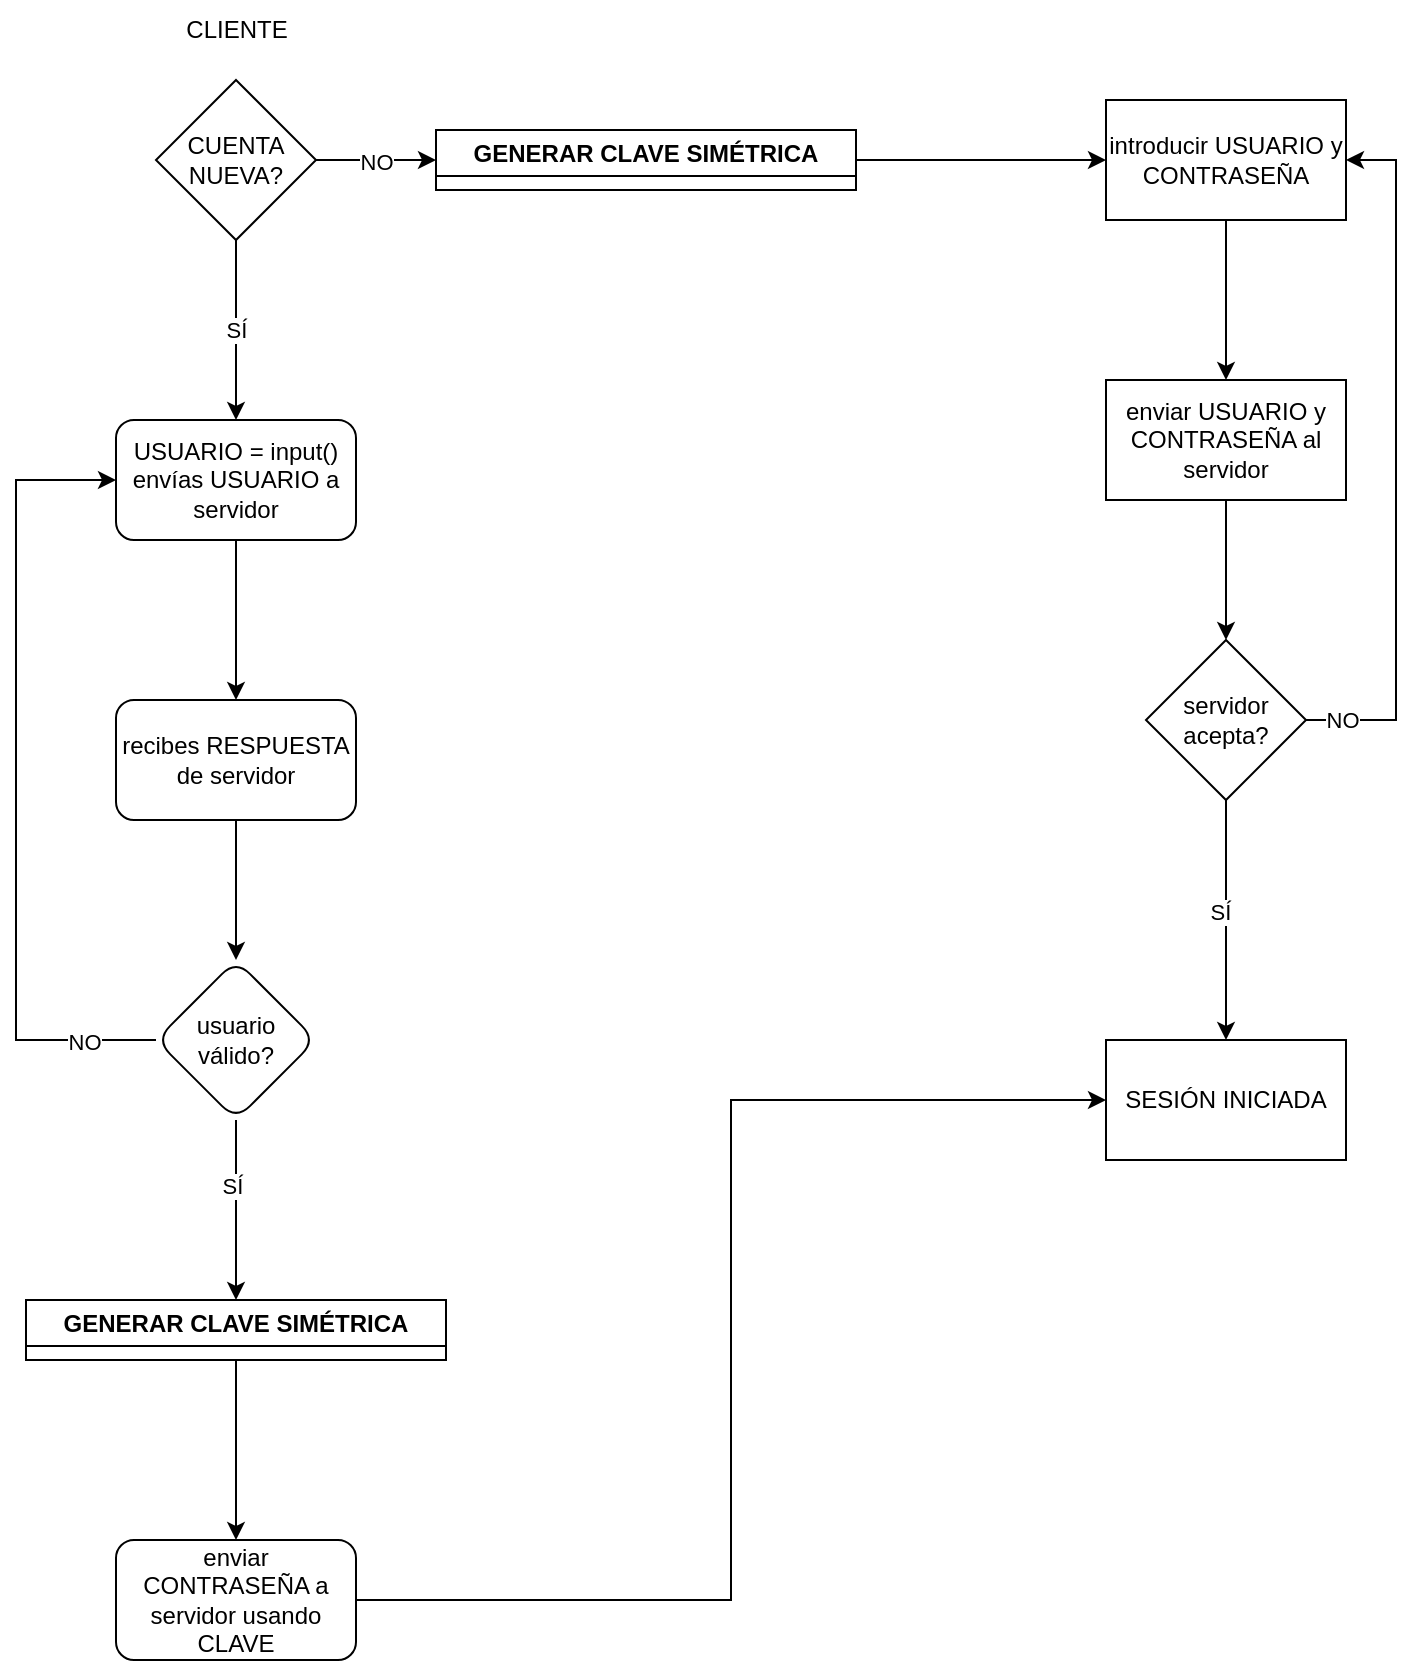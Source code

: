 <mxfile version="22.0.0" type="github">
  <diagram id="C5RBs43oDa-KdzZeNtuy" name="Page-1">
    <mxGraphModel dx="1174" dy="682" grid="1" gridSize="10" guides="1" tooltips="1" connect="1" arrows="1" fold="1" page="1" pageScale="1" pageWidth="827" pageHeight="1169" math="0" shadow="0">
      <root>
        <mxCell id="WIyWlLk6GJQsqaUBKTNV-0" />
        <mxCell id="WIyWlLk6GJQsqaUBKTNV-1" parent="WIyWlLk6GJQsqaUBKTNV-0" />
        <mxCell id="xI0BXQAsPgEZDhIt_W3Y-33" value="CLIENTE" style="text;html=1;align=center;verticalAlign=middle;resizable=0;points=[];autosize=1;strokeColor=none;fillColor=none;" vertex="1" parent="WIyWlLk6GJQsqaUBKTNV-1">
          <mxGeometry x="195" y="70" width="70" height="30" as="geometry" />
        </mxCell>
        <mxCell id="xI0BXQAsPgEZDhIt_W3Y-40" value="SÍ" style="edgeStyle=orthogonalEdgeStyle;rounded=0;orthogonalLoop=1;jettySize=auto;html=1;" edge="1" parent="WIyWlLk6GJQsqaUBKTNV-1" source="xI0BXQAsPgEZDhIt_W3Y-35" target="xI0BXQAsPgEZDhIt_W3Y-39">
          <mxGeometry relative="1" as="geometry" />
        </mxCell>
        <mxCell id="xI0BXQAsPgEZDhIt_W3Y-64" value="NO" style="edgeStyle=orthogonalEdgeStyle;rounded=0;orthogonalLoop=1;jettySize=auto;html=1;" edge="1" parent="WIyWlLk6GJQsqaUBKTNV-1" source="xI0BXQAsPgEZDhIt_W3Y-35">
          <mxGeometry relative="1" as="geometry">
            <mxPoint x="330" y="150" as="targetPoint" />
          </mxGeometry>
        </mxCell>
        <mxCell id="xI0BXQAsPgEZDhIt_W3Y-35" value="CUENTA NUEVA?" style="rhombus;whiteSpace=wrap;html=1;" vertex="1" parent="WIyWlLk6GJQsqaUBKTNV-1">
          <mxGeometry x="190" y="110" width="80" height="80" as="geometry" />
        </mxCell>
        <mxCell id="xI0BXQAsPgEZDhIt_W3Y-46" value="" style="edgeStyle=orthogonalEdgeStyle;rounded=0;orthogonalLoop=1;jettySize=auto;html=1;" edge="1" parent="WIyWlLk6GJQsqaUBKTNV-1" source="xI0BXQAsPgEZDhIt_W3Y-39" target="xI0BXQAsPgEZDhIt_W3Y-45">
          <mxGeometry relative="1" as="geometry" />
        </mxCell>
        <mxCell id="xI0BXQAsPgEZDhIt_W3Y-39" value="USUARIO = input()&lt;br&gt;envías USUARIO a servidor" style="rounded=1;whiteSpace=wrap;html=1;" vertex="1" parent="WIyWlLk6GJQsqaUBKTNV-1">
          <mxGeometry x="170" y="280" width="120" height="60" as="geometry" />
        </mxCell>
        <mxCell id="xI0BXQAsPgEZDhIt_W3Y-48" value="" style="edgeStyle=orthogonalEdgeStyle;rounded=0;orthogonalLoop=1;jettySize=auto;html=1;" edge="1" parent="WIyWlLk6GJQsqaUBKTNV-1" source="xI0BXQAsPgEZDhIt_W3Y-45" target="xI0BXQAsPgEZDhIt_W3Y-47">
          <mxGeometry relative="1" as="geometry" />
        </mxCell>
        <mxCell id="xI0BXQAsPgEZDhIt_W3Y-45" value="recibes RESPUESTA de servidor" style="whiteSpace=wrap;html=1;rounded=1;" vertex="1" parent="WIyWlLk6GJQsqaUBKTNV-1">
          <mxGeometry x="170" y="420" width="120" height="60" as="geometry" />
        </mxCell>
        <mxCell id="xI0BXQAsPgEZDhIt_W3Y-52" style="edgeStyle=orthogonalEdgeStyle;rounded=0;orthogonalLoop=1;jettySize=auto;html=1;entryX=0;entryY=0.5;entryDx=0;entryDy=0;" edge="1" parent="WIyWlLk6GJQsqaUBKTNV-1" source="xI0BXQAsPgEZDhIt_W3Y-47" target="xI0BXQAsPgEZDhIt_W3Y-39">
          <mxGeometry relative="1" as="geometry">
            <Array as="points">
              <mxPoint x="120" y="590" />
              <mxPoint x="120" y="310" />
            </Array>
          </mxGeometry>
        </mxCell>
        <mxCell id="xI0BXQAsPgEZDhIt_W3Y-53" value="NO" style="edgeLabel;html=1;align=center;verticalAlign=middle;resizable=0;points=[];" vertex="1" connectable="0" parent="xI0BXQAsPgEZDhIt_W3Y-52">
          <mxGeometry x="-0.82" y="1" relative="1" as="geometry">
            <mxPoint as="offset" />
          </mxGeometry>
        </mxCell>
        <mxCell id="xI0BXQAsPgEZDhIt_W3Y-55" value="" style="edgeStyle=orthogonalEdgeStyle;rounded=0;orthogonalLoop=1;jettySize=auto;html=1;entryX=0.5;entryY=0;entryDx=0;entryDy=0;" edge="1" parent="WIyWlLk6GJQsqaUBKTNV-1" source="xI0BXQAsPgEZDhIt_W3Y-47" target="xI0BXQAsPgEZDhIt_W3Y-66">
          <mxGeometry relative="1" as="geometry">
            <mxPoint x="230" y="720" as="targetPoint" />
          </mxGeometry>
        </mxCell>
        <mxCell id="xI0BXQAsPgEZDhIt_W3Y-62" value="SÍ" style="edgeLabel;html=1;align=center;verticalAlign=middle;resizable=0;points=[];" vertex="1" connectable="0" parent="xI0BXQAsPgEZDhIt_W3Y-55">
          <mxGeometry x="-0.267" y="-2" relative="1" as="geometry">
            <mxPoint as="offset" />
          </mxGeometry>
        </mxCell>
        <mxCell id="xI0BXQAsPgEZDhIt_W3Y-47" value="usuario válido?" style="rhombus;whiteSpace=wrap;html=1;rounded=1;" vertex="1" parent="WIyWlLk6GJQsqaUBKTNV-1">
          <mxGeometry x="190" y="550" width="80" height="80" as="geometry" />
        </mxCell>
        <mxCell id="xI0BXQAsPgEZDhIt_W3Y-61" value="" style="edgeStyle=orthogonalEdgeStyle;rounded=0;orthogonalLoop=1;jettySize=auto;html=1;exitX=0.5;exitY=1;exitDx=0;exitDy=0;" edge="1" parent="WIyWlLk6GJQsqaUBKTNV-1" source="xI0BXQAsPgEZDhIt_W3Y-66" target="xI0BXQAsPgEZDhIt_W3Y-60">
          <mxGeometry relative="1" as="geometry">
            <mxPoint x="230" y="750" as="sourcePoint" />
          </mxGeometry>
        </mxCell>
        <mxCell id="xI0BXQAsPgEZDhIt_W3Y-94" style="edgeStyle=orthogonalEdgeStyle;rounded=0;orthogonalLoop=1;jettySize=auto;html=1;entryX=0;entryY=0.5;entryDx=0;entryDy=0;" edge="1" parent="WIyWlLk6GJQsqaUBKTNV-1" source="xI0BXQAsPgEZDhIt_W3Y-60" target="xI0BXQAsPgEZDhIt_W3Y-91">
          <mxGeometry relative="1" as="geometry" />
        </mxCell>
        <mxCell id="xI0BXQAsPgEZDhIt_W3Y-60" value="enviar CONTRASEÑA a servidor usando CLAVE" style="whiteSpace=wrap;html=1;rounded=1;" vertex="1" parent="WIyWlLk6GJQsqaUBKTNV-1">
          <mxGeometry x="170" y="840" width="120" height="60" as="geometry" />
        </mxCell>
        <mxCell id="xI0BXQAsPgEZDhIt_W3Y-66" value="GENERAR CLAVE SIMÉTRICA" style="swimlane;whiteSpace=wrap;html=1;" vertex="1" collapsed="1" parent="WIyWlLk6GJQsqaUBKTNV-1">
          <mxGeometry x="125" y="720" width="210" height="30" as="geometry">
            <mxRectangle x="125" y="720" width="380" height="460" as="alternateBounds" />
          </mxGeometry>
        </mxCell>
        <mxCell id="xI0BXQAsPgEZDhIt_W3Y-68" value="generas CLAVE__SIMÉTRICA&lt;br&gt;encripta CLAVE_SIMETRICA&lt;br&gt;usando RESPUESTA&lt;br&gt;envías CLAVE_SIMÉTRICA encriptada" style="whiteSpace=wrap;html=1;rounded=1;" vertex="1" parent="xI0BXQAsPgEZDhIt_W3Y-66">
          <mxGeometry x="100" y="50" width="180" height="90" as="geometry" />
        </mxCell>
        <mxCell id="xI0BXQAsPgEZDhIt_W3Y-70" value="esperar a confirmación de servidor" style="whiteSpace=wrap;html=1;rounded=1;" vertex="1" parent="xI0BXQAsPgEZDhIt_W3Y-66">
          <mxGeometry x="130" y="190" width="120" height="60" as="geometry" />
        </mxCell>
        <mxCell id="xI0BXQAsPgEZDhIt_W3Y-67" value="" style="edgeStyle=orthogonalEdgeStyle;rounded=0;orthogonalLoop=1;jettySize=auto;html=1;" edge="1" parent="xI0BXQAsPgEZDhIt_W3Y-66" source="xI0BXQAsPgEZDhIt_W3Y-68" target="xI0BXQAsPgEZDhIt_W3Y-70">
          <mxGeometry relative="1" as="geometry" />
        </mxCell>
        <mxCell id="xI0BXQAsPgEZDhIt_W3Y-71" value="generar CONTRASEÑA" style="whiteSpace=wrap;html=1;rounded=1;" vertex="1" parent="xI0BXQAsPgEZDhIt_W3Y-66">
          <mxGeometry x="130" y="330" width="120" height="60" as="geometry" />
        </mxCell>
        <mxCell id="xI0BXQAsPgEZDhIt_W3Y-69" value="" style="edgeStyle=orthogonalEdgeStyle;rounded=0;orthogonalLoop=1;jettySize=auto;html=1;" edge="1" parent="xI0BXQAsPgEZDhIt_W3Y-66" source="xI0BXQAsPgEZDhIt_W3Y-70" target="xI0BXQAsPgEZDhIt_W3Y-71">
          <mxGeometry relative="1" as="geometry" />
        </mxCell>
        <mxCell id="xI0BXQAsPgEZDhIt_W3Y-84" value="" style="edgeStyle=orthogonalEdgeStyle;rounded=0;orthogonalLoop=1;jettySize=auto;html=1;" edge="1" parent="WIyWlLk6GJQsqaUBKTNV-1" source="xI0BXQAsPgEZDhIt_W3Y-73" target="xI0BXQAsPgEZDhIt_W3Y-83">
          <mxGeometry relative="1" as="geometry" />
        </mxCell>
        <mxCell id="xI0BXQAsPgEZDhIt_W3Y-73" value="GENERAR CLAVE SIMÉTRICA" style="swimlane;whiteSpace=wrap;html=1;" vertex="1" collapsed="1" parent="WIyWlLk6GJQsqaUBKTNV-1">
          <mxGeometry x="330" y="135" width="210" height="30" as="geometry">
            <mxRectangle x="400" y="740" width="380" height="460" as="alternateBounds" />
          </mxGeometry>
        </mxCell>
        <mxCell id="xI0BXQAsPgEZDhIt_W3Y-74" value="generas CLAVE__SIMÉTRICA&lt;br&gt;encripta CLAVE_SIMETRICA&lt;br&gt;usando RESPUESTA&lt;br&gt;envías CLAVE_SIMÉTRICA encriptada" style="whiteSpace=wrap;html=1;rounded=1;" vertex="1" parent="xI0BXQAsPgEZDhIt_W3Y-73">
          <mxGeometry x="100" y="50" width="180" height="90" as="geometry" />
        </mxCell>
        <mxCell id="xI0BXQAsPgEZDhIt_W3Y-75" value="esperar a confirmación de servidor" style="whiteSpace=wrap;html=1;rounded=1;" vertex="1" parent="xI0BXQAsPgEZDhIt_W3Y-73">
          <mxGeometry x="130" y="190" width="120" height="60" as="geometry" />
        </mxCell>
        <mxCell id="xI0BXQAsPgEZDhIt_W3Y-76" value="" style="edgeStyle=orthogonalEdgeStyle;rounded=0;orthogonalLoop=1;jettySize=auto;html=1;" edge="1" parent="xI0BXQAsPgEZDhIt_W3Y-73" source="xI0BXQAsPgEZDhIt_W3Y-74" target="xI0BXQAsPgEZDhIt_W3Y-75">
          <mxGeometry relative="1" as="geometry" />
        </mxCell>
        <mxCell id="xI0BXQAsPgEZDhIt_W3Y-77" value="generar CONTRASEÑA" style="whiteSpace=wrap;html=1;rounded=1;" vertex="1" parent="xI0BXQAsPgEZDhIt_W3Y-73">
          <mxGeometry x="130" y="330" width="120" height="60" as="geometry" />
        </mxCell>
        <mxCell id="xI0BXQAsPgEZDhIt_W3Y-78" value="" style="edgeStyle=orthogonalEdgeStyle;rounded=0;orthogonalLoop=1;jettySize=auto;html=1;" edge="1" parent="xI0BXQAsPgEZDhIt_W3Y-73" source="xI0BXQAsPgEZDhIt_W3Y-75" target="xI0BXQAsPgEZDhIt_W3Y-77">
          <mxGeometry relative="1" as="geometry" />
        </mxCell>
        <mxCell id="xI0BXQAsPgEZDhIt_W3Y-86" value="" style="edgeStyle=orthogonalEdgeStyle;rounded=0;orthogonalLoop=1;jettySize=auto;html=1;" edge="1" parent="WIyWlLk6GJQsqaUBKTNV-1" source="xI0BXQAsPgEZDhIt_W3Y-83" target="xI0BXQAsPgEZDhIt_W3Y-85">
          <mxGeometry relative="1" as="geometry" />
        </mxCell>
        <mxCell id="xI0BXQAsPgEZDhIt_W3Y-83" value="&lt;span style=&quot;font-weight: normal;&quot;&gt;introducir USUARIO y CONTRASEÑA&lt;/span&gt;" style="whiteSpace=wrap;html=1;fontStyle=1;startSize=23;" vertex="1" parent="WIyWlLk6GJQsqaUBKTNV-1">
          <mxGeometry x="665" y="120" width="120" height="60" as="geometry" />
        </mxCell>
        <mxCell id="xI0BXQAsPgEZDhIt_W3Y-88" value="" style="edgeStyle=orthogonalEdgeStyle;rounded=0;orthogonalLoop=1;jettySize=auto;html=1;" edge="1" parent="WIyWlLk6GJQsqaUBKTNV-1" source="xI0BXQAsPgEZDhIt_W3Y-85" target="xI0BXQAsPgEZDhIt_W3Y-87">
          <mxGeometry relative="1" as="geometry" />
        </mxCell>
        <mxCell id="xI0BXQAsPgEZDhIt_W3Y-85" value="&lt;span style=&quot;font-weight: normal;&quot;&gt;enviar USUARIO y CONTRASEÑA al servidor&lt;/span&gt;" style="whiteSpace=wrap;html=1;fontStyle=1;startSize=23;" vertex="1" parent="WIyWlLk6GJQsqaUBKTNV-1">
          <mxGeometry x="665" y="260" width="120" height="60" as="geometry" />
        </mxCell>
        <mxCell id="xI0BXQAsPgEZDhIt_W3Y-89" style="edgeStyle=orthogonalEdgeStyle;rounded=0;orthogonalLoop=1;jettySize=auto;html=1;entryX=1;entryY=0.5;entryDx=0;entryDy=0;" edge="1" parent="WIyWlLk6GJQsqaUBKTNV-1" source="xI0BXQAsPgEZDhIt_W3Y-87" target="xI0BXQAsPgEZDhIt_W3Y-83">
          <mxGeometry relative="1" as="geometry">
            <Array as="points">
              <mxPoint x="810" y="430" />
              <mxPoint x="810" y="150" />
            </Array>
          </mxGeometry>
        </mxCell>
        <mxCell id="xI0BXQAsPgEZDhIt_W3Y-90" value="NO" style="edgeLabel;html=1;align=center;verticalAlign=middle;resizable=0;points=[];" vertex="1" connectable="0" parent="xI0BXQAsPgEZDhIt_W3Y-89">
          <mxGeometry x="-0.897" relative="1" as="geometry">
            <mxPoint as="offset" />
          </mxGeometry>
        </mxCell>
        <mxCell id="xI0BXQAsPgEZDhIt_W3Y-92" value="" style="edgeStyle=orthogonalEdgeStyle;rounded=0;orthogonalLoop=1;jettySize=auto;html=1;" edge="1" parent="WIyWlLk6GJQsqaUBKTNV-1" source="xI0BXQAsPgEZDhIt_W3Y-87" target="xI0BXQAsPgEZDhIt_W3Y-91">
          <mxGeometry relative="1" as="geometry" />
        </mxCell>
        <mxCell id="xI0BXQAsPgEZDhIt_W3Y-93" value="SÍ" style="edgeLabel;html=1;align=center;verticalAlign=middle;resizable=0;points=[];" vertex="1" connectable="0" parent="xI0BXQAsPgEZDhIt_W3Y-92">
          <mxGeometry x="-0.067" y="-3" relative="1" as="geometry">
            <mxPoint as="offset" />
          </mxGeometry>
        </mxCell>
        <mxCell id="xI0BXQAsPgEZDhIt_W3Y-87" value="&lt;span style=&quot;font-weight: 400;&quot;&gt;servidor acepta?&lt;/span&gt;" style="rhombus;whiteSpace=wrap;html=1;fontStyle=1;startSize=23;" vertex="1" parent="WIyWlLk6GJQsqaUBKTNV-1">
          <mxGeometry x="685" y="390" width="80" height="80" as="geometry" />
        </mxCell>
        <mxCell id="xI0BXQAsPgEZDhIt_W3Y-91" value="&lt;span style=&quot;font-weight: normal;&quot;&gt;SESIÓN INICIADA&lt;/span&gt;" style="whiteSpace=wrap;html=1;fontStyle=1;startSize=23;" vertex="1" parent="WIyWlLk6GJQsqaUBKTNV-1">
          <mxGeometry x="665" y="590" width="120" height="60" as="geometry" />
        </mxCell>
      </root>
    </mxGraphModel>
  </diagram>
</mxfile>
